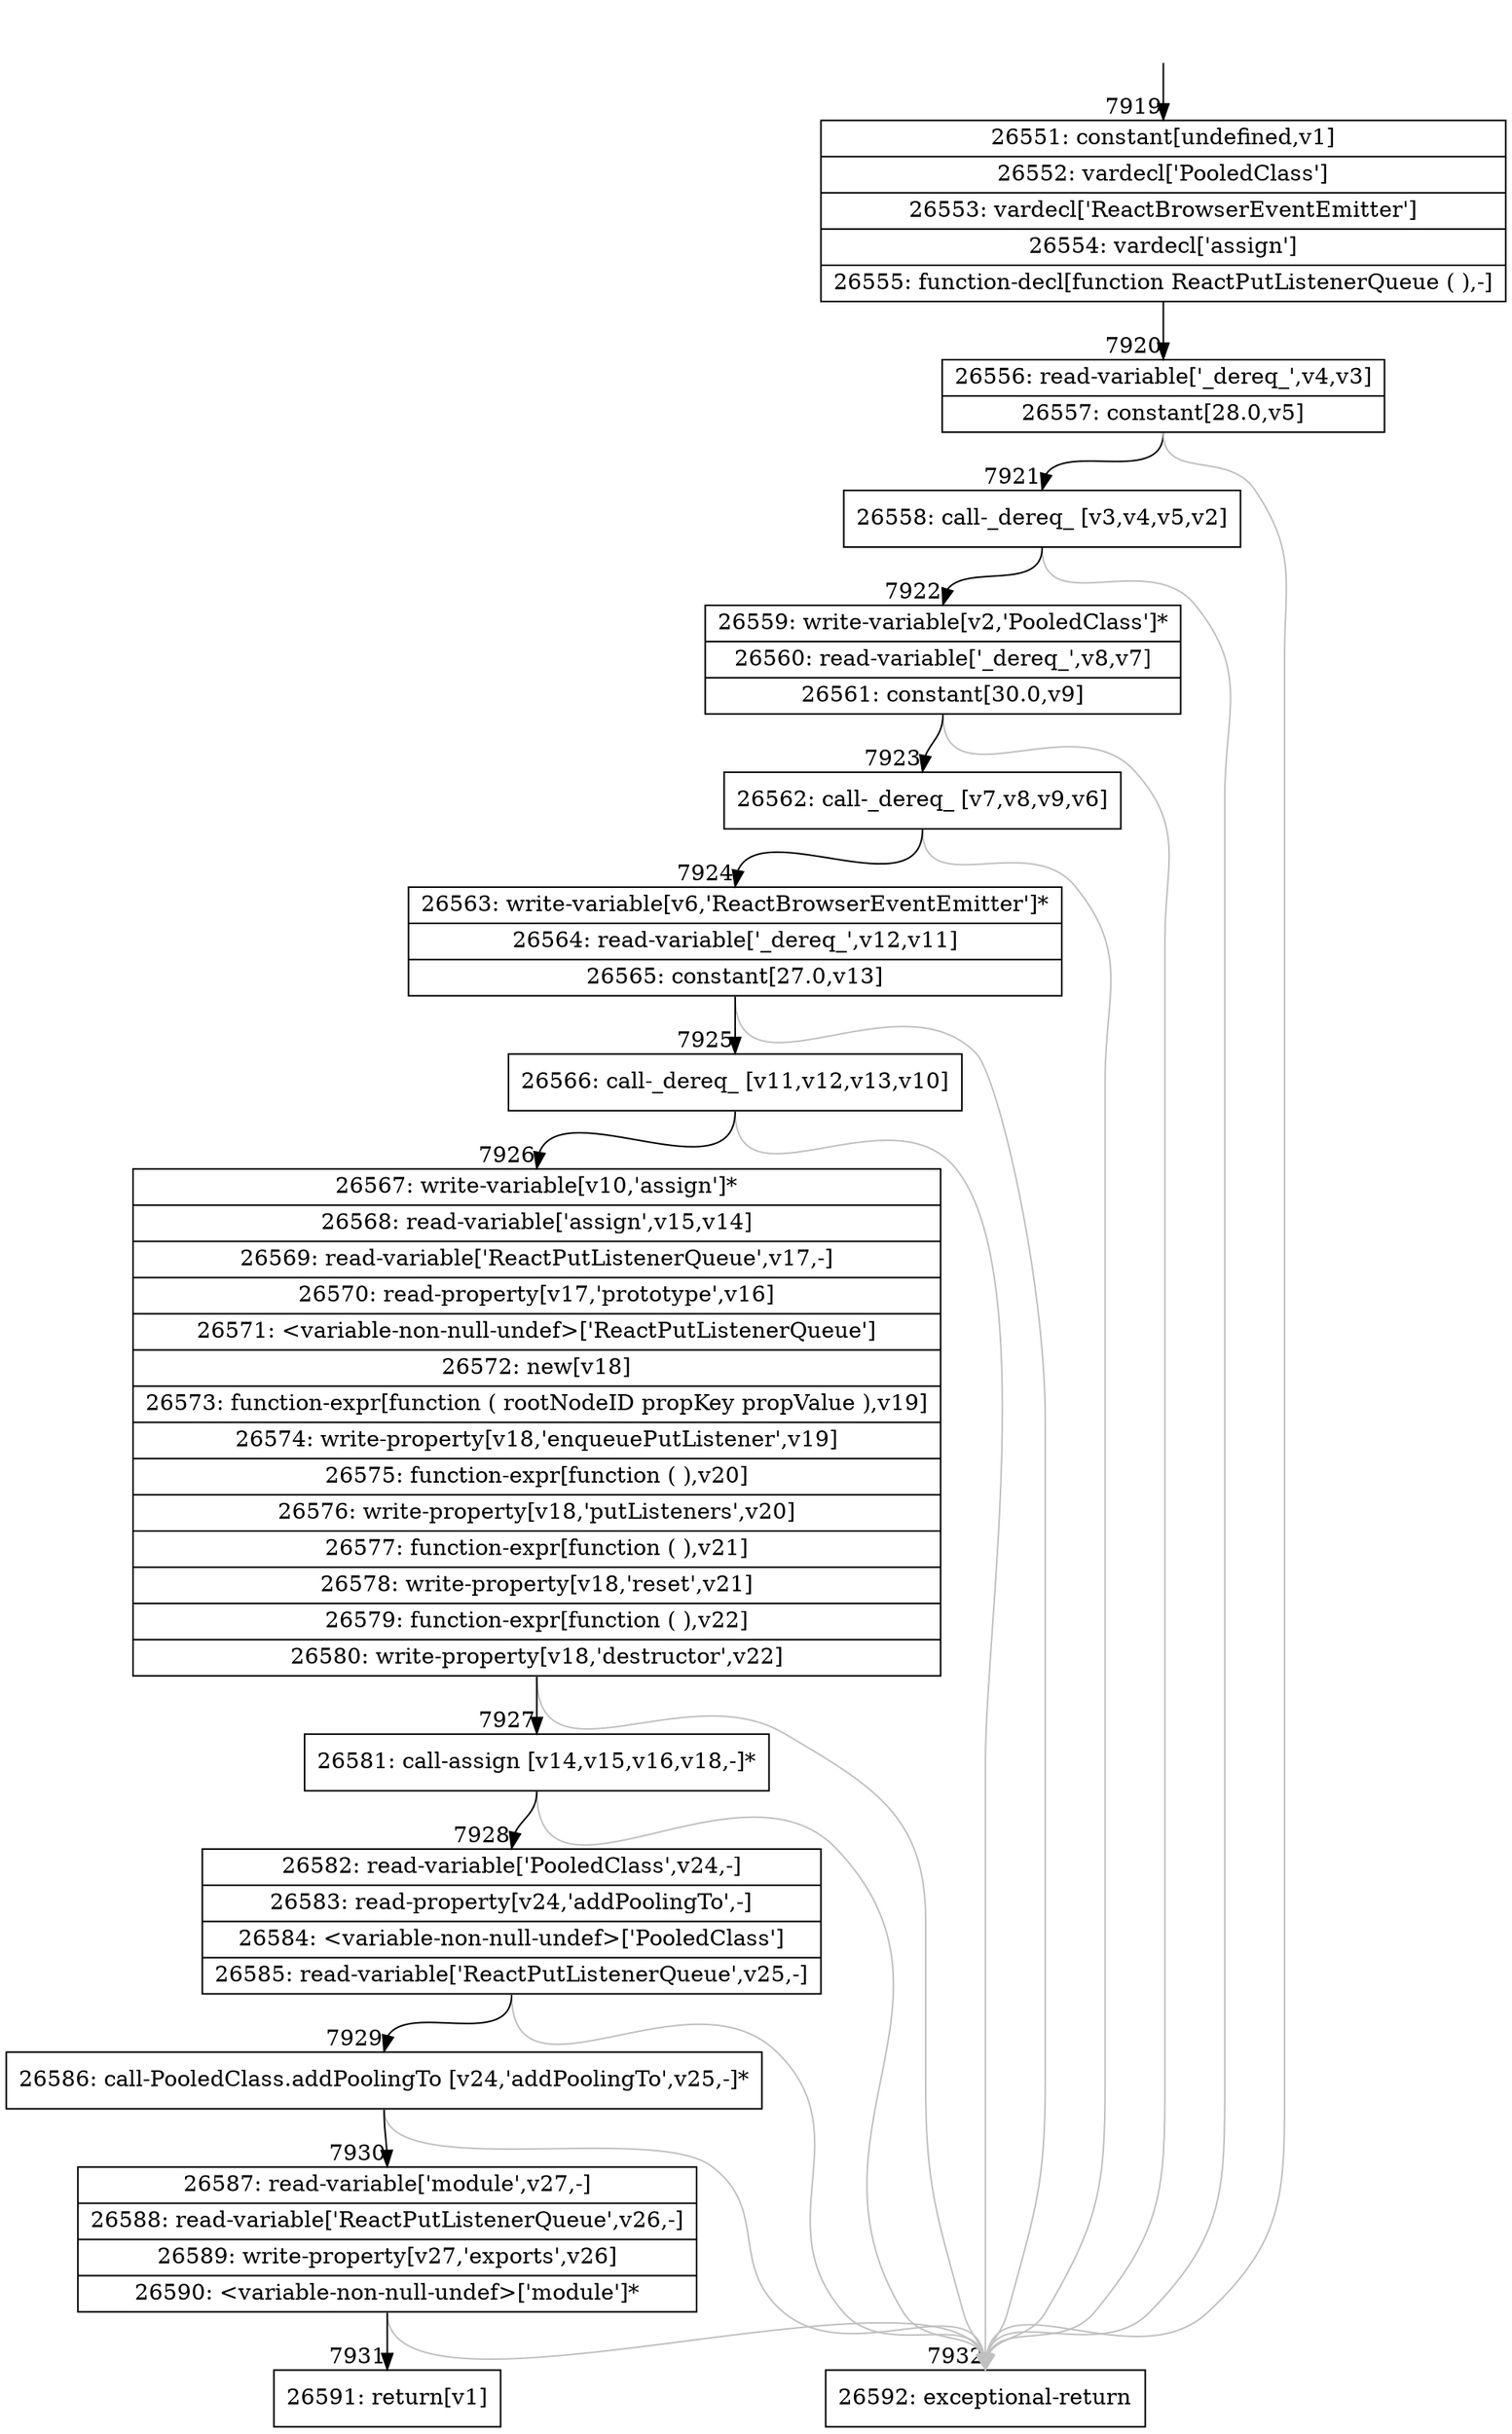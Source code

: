 digraph {
rankdir="TD"
BB_entry562[shape=none,label=""];
BB_entry562 -> BB7919 [tailport=s, headport=n, headlabel="    7919"]
BB7919 [shape=record label="{26551: constant[undefined,v1]|26552: vardecl['PooledClass']|26553: vardecl['ReactBrowserEventEmitter']|26554: vardecl['assign']|26555: function-decl[function ReactPutListenerQueue ( ),-]}" ] 
BB7919 -> BB7920 [tailport=s, headport=n, headlabel="      7920"]
BB7920 [shape=record label="{26556: read-variable['_dereq_',v4,v3]|26557: constant[28.0,v5]}" ] 
BB7920 -> BB7921 [tailport=s, headport=n, headlabel="      7921"]
BB7920 -> BB7932 [tailport=s, headport=n, color=gray, headlabel="      7932"]
BB7921 [shape=record label="{26558: call-_dereq_ [v3,v4,v5,v2]}" ] 
BB7921 -> BB7922 [tailport=s, headport=n, headlabel="      7922"]
BB7921 -> BB7932 [tailport=s, headport=n, color=gray]
BB7922 [shape=record label="{26559: write-variable[v2,'PooledClass']*|26560: read-variable['_dereq_',v8,v7]|26561: constant[30.0,v9]}" ] 
BB7922 -> BB7923 [tailport=s, headport=n, headlabel="      7923"]
BB7922 -> BB7932 [tailport=s, headport=n, color=gray]
BB7923 [shape=record label="{26562: call-_dereq_ [v7,v8,v9,v6]}" ] 
BB7923 -> BB7924 [tailport=s, headport=n, headlabel="      7924"]
BB7923 -> BB7932 [tailport=s, headport=n, color=gray]
BB7924 [shape=record label="{26563: write-variable[v6,'ReactBrowserEventEmitter']*|26564: read-variable['_dereq_',v12,v11]|26565: constant[27.0,v13]}" ] 
BB7924 -> BB7925 [tailport=s, headport=n, headlabel="      7925"]
BB7924 -> BB7932 [tailport=s, headport=n, color=gray]
BB7925 [shape=record label="{26566: call-_dereq_ [v11,v12,v13,v10]}" ] 
BB7925 -> BB7926 [tailport=s, headport=n, headlabel="      7926"]
BB7925 -> BB7932 [tailport=s, headport=n, color=gray]
BB7926 [shape=record label="{26567: write-variable[v10,'assign']*|26568: read-variable['assign',v15,v14]|26569: read-variable['ReactPutListenerQueue',v17,-]|26570: read-property[v17,'prototype',v16]|26571: \<variable-non-null-undef\>['ReactPutListenerQueue']|26572: new[v18]|26573: function-expr[function ( rootNodeID propKey propValue ),v19]|26574: write-property[v18,'enqueuePutListener',v19]|26575: function-expr[function ( ),v20]|26576: write-property[v18,'putListeners',v20]|26577: function-expr[function ( ),v21]|26578: write-property[v18,'reset',v21]|26579: function-expr[function ( ),v22]|26580: write-property[v18,'destructor',v22]}" ] 
BB7926 -> BB7927 [tailport=s, headport=n, headlabel="      7927"]
BB7926 -> BB7932 [tailport=s, headport=n, color=gray]
BB7927 [shape=record label="{26581: call-assign [v14,v15,v16,v18,-]*}" ] 
BB7927 -> BB7928 [tailport=s, headport=n, headlabel="      7928"]
BB7927 -> BB7932 [tailport=s, headport=n, color=gray]
BB7928 [shape=record label="{26582: read-variable['PooledClass',v24,-]|26583: read-property[v24,'addPoolingTo',-]|26584: \<variable-non-null-undef\>['PooledClass']|26585: read-variable['ReactPutListenerQueue',v25,-]}" ] 
BB7928 -> BB7929 [tailport=s, headport=n, headlabel="      7929"]
BB7928 -> BB7932 [tailport=s, headport=n, color=gray]
BB7929 [shape=record label="{26586: call-PooledClass.addPoolingTo [v24,'addPoolingTo',v25,-]*}" ] 
BB7929 -> BB7930 [tailport=s, headport=n, headlabel="      7930"]
BB7929 -> BB7932 [tailport=s, headport=n, color=gray]
BB7930 [shape=record label="{26587: read-variable['module',v27,-]|26588: read-variable['ReactPutListenerQueue',v26,-]|26589: write-property[v27,'exports',v26]|26590: \<variable-non-null-undef\>['module']*}" ] 
BB7930 -> BB7931 [tailport=s, headport=n, headlabel="      7931"]
BB7930 -> BB7932 [tailport=s, headport=n, color=gray]
BB7931 [shape=record label="{26591: return[v1]}" ] 
BB7932 [shape=record label="{26592: exceptional-return}" ] 
//#$~ 13876
}
